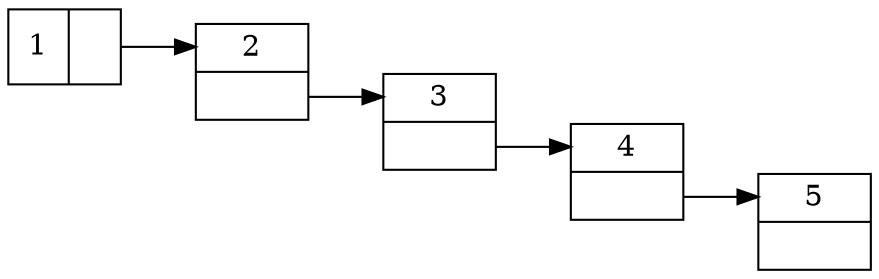 digraph linkedlist {
    rankdir = LR;
    node [shape = record;];
    
    // Define the nodes
    A [label = "{<data> 1|<next>}";];
    B [label = "<data> 2|<next>";];
    C [label = "<data> 3|<next>";];
    D [label = "<data> 4|<next>";];
    E [label = "<data> 5|<next>";];
    
    // Define the edges
    A:next -> B:data;
    B:next -> C:data;
    C:next -> D:data;
    D:next -> E:data;
}